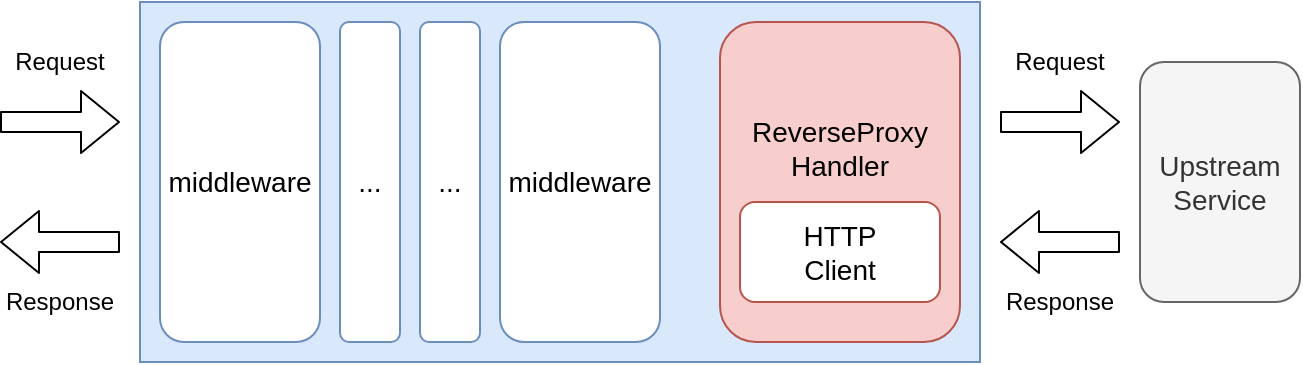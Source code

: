 <mxfile>
    <diagram id="CGz5gvUMxi6If3MVP1VV" name="image">
        <mxGraphModel dx="-1567" dy="1795" grid="1" gridSize="10" guides="1" tooltips="1" connect="1" arrows="1" fold="1" page="1" pageScale="1" pageWidth="827" pageHeight="1169" math="0" shadow="0">
            <root>
                <mxCell id="0"/>
                <mxCell id="1" parent="0"/>
                <mxCell id="mNiAzSfXenX0VxuWbp-_-2" value="" style="rounded=0;whiteSpace=wrap;html=1;fillColor=#dae8fc;strokeColor=#6c8ebf;shadow=0;" parent="1" vertex="1">
                    <mxGeometry x="2590" y="-930" width="420" height="180" as="geometry"/>
                </mxCell>
                <mxCell id="3" value="ReverseProxy&lt;br&gt;Handler&lt;br&gt;&amp;nbsp;&lt;br&gt;&amp;nbsp;" style="rounded=1;whiteSpace=wrap;html=1;fontSize=14;strokeColor=#b85450;fillColor=#f8cecc;" parent="1" vertex="1">
                    <mxGeometry x="2880" y="-920" width="120" height="160" as="geometry"/>
                </mxCell>
                <mxCell id="5" value="middleware" style="rounded=1;whiteSpace=wrap;html=1;fontSize=14;strokeColor=#6c8ebf;fillColor=default;" parent="1" vertex="1">
                    <mxGeometry x="2600" y="-920" width="80" height="160" as="geometry"/>
                </mxCell>
                <mxCell id="7" value="..." style="rounded=1;whiteSpace=wrap;html=1;fontSize=14;strokeColor=#6c8ebf;fillColor=default;" parent="1" vertex="1">
                    <mxGeometry x="2690" y="-920" width="30" height="160" as="geometry"/>
                </mxCell>
                <mxCell id="8" value="..." style="rounded=1;whiteSpace=wrap;html=1;fontSize=14;strokeColor=#6c8ebf;fillColor=default;" parent="1" vertex="1">
                    <mxGeometry x="2730" y="-920" width="30" height="160" as="geometry"/>
                </mxCell>
                <mxCell id="9" value="middleware" style="rounded=1;whiteSpace=wrap;html=1;fontSize=14;strokeColor=#6c8ebf;fillColor=default;" parent="1" vertex="1">
                    <mxGeometry x="2770" y="-920" width="80" height="160" as="geometry"/>
                </mxCell>
                <mxCell id="16" value="" style="shape=flexArrow;endArrow=classic;html=1;" parent="1" edge="1">
                    <mxGeometry width="50" height="50" relative="1" as="geometry">
                        <mxPoint x="2520" y="-870" as="sourcePoint"/>
                        <mxPoint x="2580" y="-870" as="targetPoint"/>
                    </mxGeometry>
                </mxCell>
                <mxCell id="17" value="Request" style="text;html=1;strokeColor=none;fillColor=none;align=center;verticalAlign=middle;whiteSpace=wrap;rounded=0;" parent="1" vertex="1">
                    <mxGeometry x="2520" y="-910" width="60" height="20" as="geometry"/>
                </mxCell>
                <mxCell id="18" value="" style="shape=flexArrow;endArrow=classic;html=1;" parent="1" edge="1">
                    <mxGeometry width="50" height="50" relative="1" as="geometry">
                        <mxPoint x="2580" y="-810" as="sourcePoint"/>
                        <mxPoint x="2520" y="-810" as="targetPoint"/>
                    </mxGeometry>
                </mxCell>
                <mxCell id="19" value="Response" style="text;html=1;strokeColor=none;fillColor=none;align=center;verticalAlign=middle;whiteSpace=wrap;rounded=0;" parent="1" vertex="1">
                    <mxGeometry x="2520" y="-790" width="60" height="20" as="geometry"/>
                </mxCell>
                <mxCell id="20" value="HTTP&lt;br&gt;Client" style="rounded=1;whiteSpace=wrap;html=1;fontSize=14;fillColor=default;strokeColor=#b85450;" vertex="1" parent="1">
                    <mxGeometry x="2890" y="-830" width="100" height="50" as="geometry"/>
                </mxCell>
                <mxCell id="21" value="Upstream&lt;br&gt;Service" style="rounded=1;whiteSpace=wrap;html=1;fontSize=14;strokeColor=#666666;fillColor=#f5f5f5;fontColor=#333333;" vertex="1" parent="1">
                    <mxGeometry x="3090" y="-900" width="80" height="120" as="geometry"/>
                </mxCell>
                <mxCell id="22" value="" style="shape=flexArrow;endArrow=classic;html=1;" edge="1" parent="1">
                    <mxGeometry width="50" height="50" relative="1" as="geometry">
                        <mxPoint x="3020" y="-870" as="sourcePoint"/>
                        <mxPoint x="3080" y="-870" as="targetPoint"/>
                    </mxGeometry>
                </mxCell>
                <mxCell id="23" value="Request" style="text;html=1;strokeColor=none;fillColor=none;align=center;verticalAlign=middle;whiteSpace=wrap;rounded=0;" vertex="1" parent="1">
                    <mxGeometry x="3020" y="-910" width="60" height="20" as="geometry"/>
                </mxCell>
                <mxCell id="24" value="" style="shape=flexArrow;endArrow=classic;html=1;" edge="1" parent="1">
                    <mxGeometry width="50" height="50" relative="1" as="geometry">
                        <mxPoint x="3080" y="-810" as="sourcePoint"/>
                        <mxPoint x="3020" y="-810" as="targetPoint"/>
                    </mxGeometry>
                </mxCell>
                <mxCell id="25" value="Response" style="text;html=1;strokeColor=none;fillColor=none;align=center;verticalAlign=middle;whiteSpace=wrap;rounded=0;" vertex="1" parent="1">
                    <mxGeometry x="3020" y="-790" width="60" height="20" as="geometry"/>
                </mxCell>
            </root>
        </mxGraphModel>
    </diagram>
</mxfile>